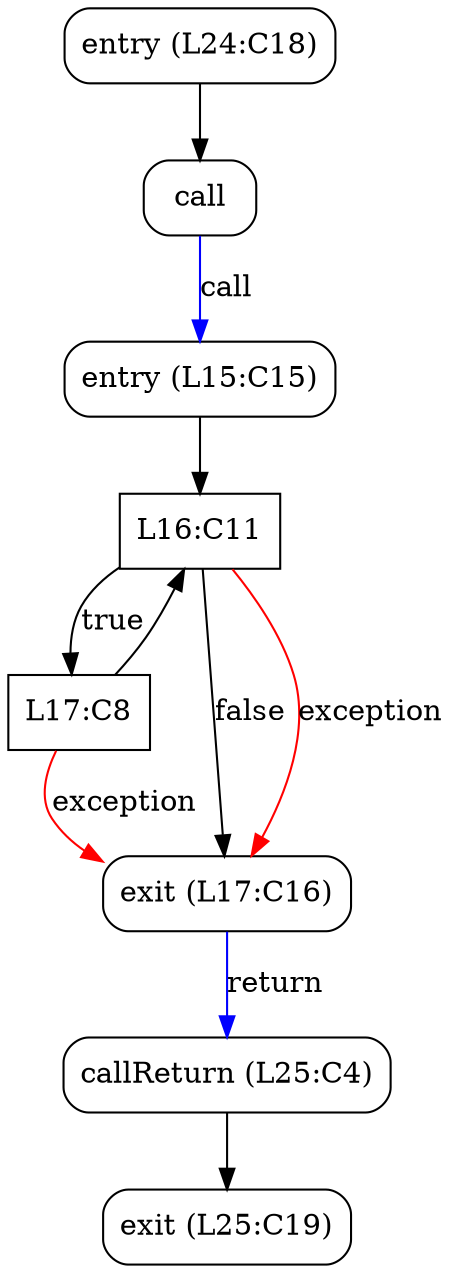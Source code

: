 digraph CFG {
node [shape="box"]
label = ""
n47 [label="entry (L24:C18)", style="rounded"]
n48 [label="call", style="rounded"]
n49 [label="entry (L15:C15)", style="rounded"]
n50 [label="L16:C11"]
n51 [label="L17:C8"]
n52 [label="exit (L17:C16)", style="rounded"]
n53 [label="callReturn (L25:C4)", style="rounded"]
n54 [label="exit (L25:C19)", style="rounded"]
n47 -> n48 []
n48 -> n49 [color="blue", label = "call"]
n49 -> n50 []
n50 -> n51 [label="true"]
n50 -> n52 [label="false"]
n50 -> n52 [color="red", label="exception"]
n51 -> n50 []
n51 -> n52 [color="red", label="exception"]
n52 -> n53 [color="blue", label="return"]
n53 -> n54 []
}